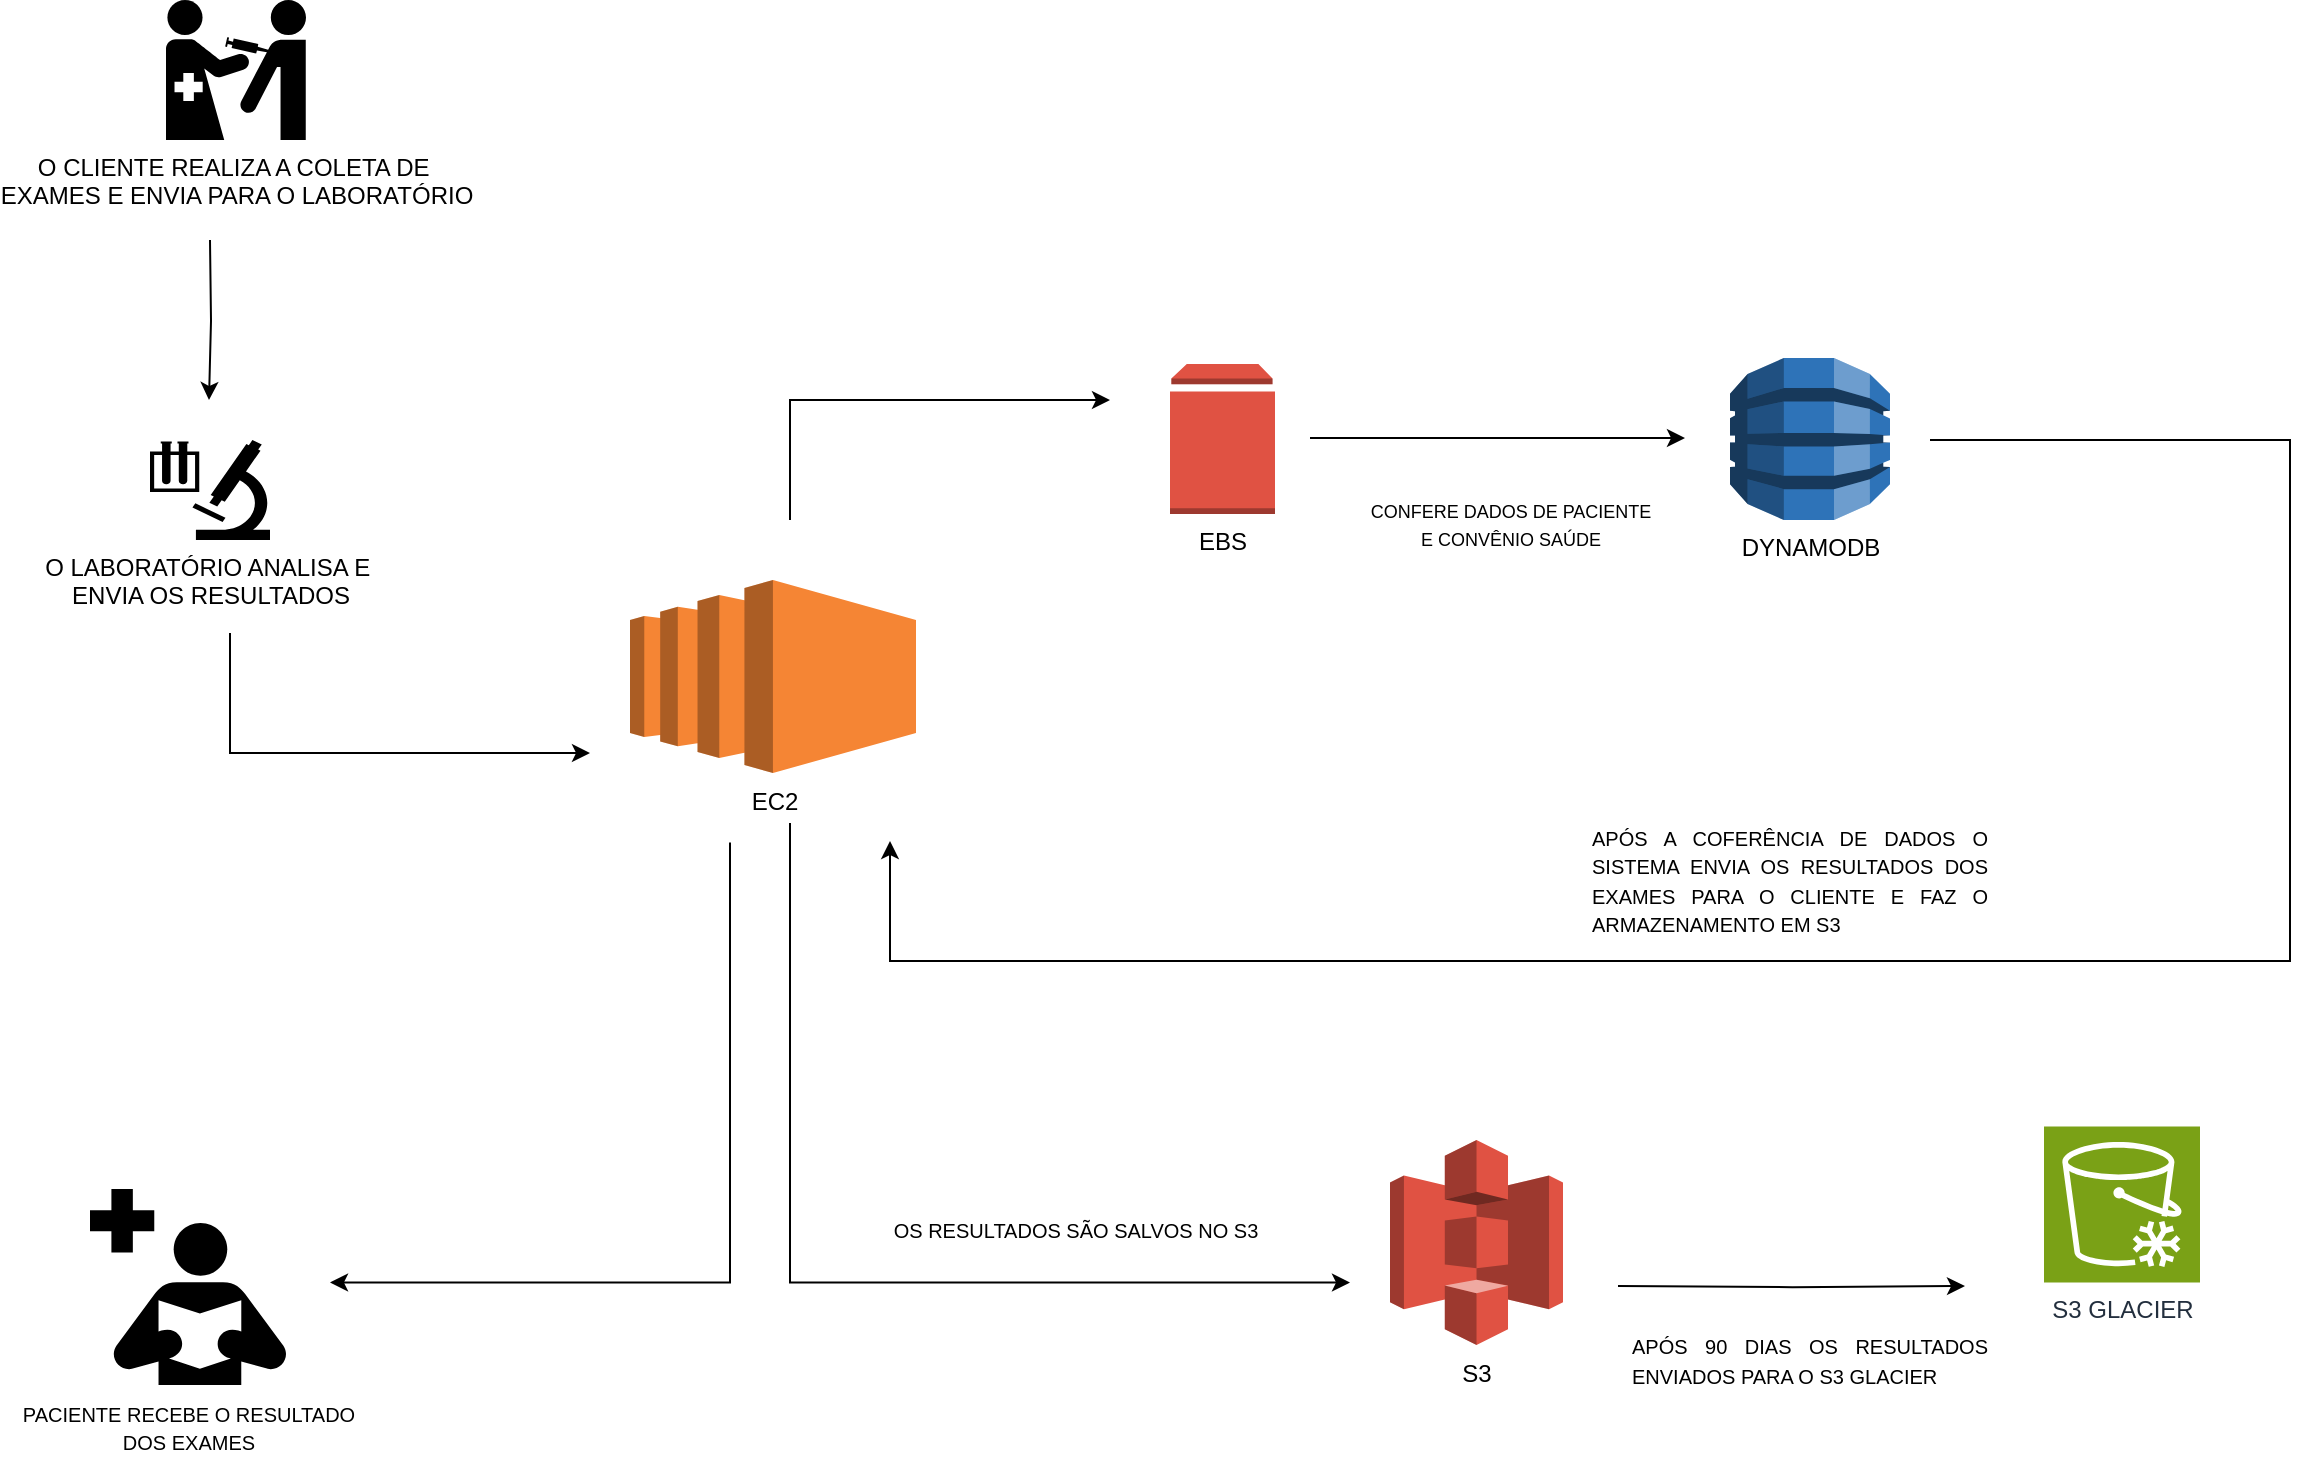 <?xml version="1.0" encoding="UTF-8"?>
<mxfile version="28.1.2">
  <diagram id="bqe4KfkksC2Kpb0I698-" name="Página-3">
    <mxGraphModel dx="2235" dy="841" grid="1" gridSize="10" guides="1" tooltips="1" connect="1" arrows="1" fold="1" page="1" pageScale="1" pageWidth="827" pageHeight="1169" math="0" shadow="0">
      <root>
        <mxCell id="0" />
        <mxCell id="1" parent="0" />
        <mxCell id="GUGX6WQfOTojX4kOpEi--62" value="&lt;div&gt;&lt;br&gt;&lt;/div&gt;&lt;div&gt;&lt;br&gt;&lt;/div&gt;&lt;div&gt;&lt;font style=&quot;font-size: 9px;&quot;&gt;&lt;br&gt;&lt;/font&gt;&lt;/div&gt;&lt;div&gt;&lt;font style=&quot;font-size: 9px;&quot;&gt;CONFERE DADOS DE PACIENTE&lt;/font&gt;&lt;/div&gt;&lt;div&gt;&lt;font style=&quot;font-size: 9px;&quot;&gt;E CONVÊNIO SAÚDE&lt;/font&gt;&lt;/div&gt;" style="edgeStyle=orthogonalEdgeStyle;rounded=0;orthogonalLoop=1;jettySize=auto;html=1;fontFamily=Helvetica;fontSize=12;fontColor=#000000;labelBackgroundColor=none;" edge="1" parent="1">
          <mxGeometry x="0.067" y="-21" relative="1" as="geometry">
            <mxPoint x="447.5" y="319" as="targetPoint" />
            <mxPoint x="260" y="319" as="sourcePoint" />
            <mxPoint as="offset" />
          </mxGeometry>
        </mxCell>
        <mxCell id="GUGX6WQfOTojX4kOpEi--58" style="edgeStyle=orthogonalEdgeStyle;rounded=0;orthogonalLoop=1;jettySize=auto;html=1;fontFamily=Helvetica;fontSize=12;fontColor=#000000;" edge="1" parent="1">
          <mxGeometry relative="1" as="geometry">
            <mxPoint x="-290.5" y="300" as="targetPoint" />
            <mxPoint x="-290" y="220" as="sourcePoint" />
          </mxGeometry>
        </mxCell>
        <mxCell id="o2DdpPJfDWeK0jmi44M6-1" value="O CLIENTE REALIZA A COLETA DE&amp;nbsp;&lt;div&gt;EXAMES E ENVIA PARA O LABORATÓRIO&lt;/div&gt;" style="shape=mxgraph.signs.healthcare.immunizations;html=1;pointerEvents=1;fillColor=#000000;strokeColor=none;verticalLabelPosition=bottom;verticalAlign=top;align=center;sketch=0;" vertex="1" parent="1">
          <mxGeometry x="-312" y="100" width="70" height="70" as="geometry" />
        </mxCell>
        <mxCell id="GUGX6WQfOTojX4kOpEi--60" style="edgeStyle=orthogonalEdgeStyle;rounded=0;orthogonalLoop=1;jettySize=auto;html=1;fontFamily=Helvetica;fontSize=12;fontColor=#000000;" edge="1" parent="1">
          <mxGeometry relative="1" as="geometry">
            <mxPoint x="-100" y="476.5" as="targetPoint" />
            <mxPoint x="-280" y="416.5" as="sourcePoint" />
            <Array as="points">
              <mxPoint x="-280" y="476.5" />
              <mxPoint x="-100" y="476.5" />
            </Array>
          </mxGeometry>
        </mxCell>
        <mxCell id="o2DdpPJfDWeK0jmi44M6-2" value="O LABORATÓRIO ANALISA E&amp;nbsp;&lt;div&gt;ENVIA OS RESULTADOS&lt;/div&gt;" style="shape=mxgraph.signs.science.laboratory;html=1;pointerEvents=1;fillColor=#000000;strokeColor=none;verticalLabelPosition=bottom;verticalAlign=top;align=center;sketch=0;" vertex="1" parent="1">
          <mxGeometry x="-320" y="320" width="60" height="50" as="geometry" />
        </mxCell>
        <mxCell id="GUGX6WQfOTojX4kOpEi--61" style="edgeStyle=orthogonalEdgeStyle;rounded=0;orthogonalLoop=1;jettySize=auto;html=1;fontFamily=Helvetica;fontSize=12;fontColor=#000000;" edge="1" parent="1">
          <mxGeometry relative="1" as="geometry">
            <mxPoint y="360" as="sourcePoint" />
            <mxPoint x="160" y="300" as="targetPoint" />
            <Array as="points">
              <mxPoint y="300" />
            </Array>
          </mxGeometry>
        </mxCell>
        <mxCell id="GUGX6WQfOTojX4kOpEi--64" style="edgeStyle=orthogonalEdgeStyle;rounded=0;orthogonalLoop=1;jettySize=auto;html=1;fontFamily=Helvetica;fontSize=12;fontColor=#000000;" edge="1" parent="1">
          <mxGeometry relative="1" as="geometry">
            <mxPoint y="511.5" as="sourcePoint" />
            <mxPoint x="280" y="741.25" as="targetPoint" />
            <Array as="points">
              <mxPoint y="741.25" />
            </Array>
          </mxGeometry>
        </mxCell>
        <mxCell id="o2DdpPJfDWeK0jmi44M6-3" value="EC2" style="outlineConnect=0;dashed=0;verticalLabelPosition=bottom;verticalAlign=top;align=center;html=1;shape=mxgraph.aws3.ec2;fillColor=#F58534;gradientColor=none;" vertex="1" parent="1">
          <mxGeometry x="-80" y="390" width="143" height="96.5" as="geometry" />
        </mxCell>
        <mxCell id="o2DdpPJfDWeK0jmi44M6-4" value="EBS" style="outlineConnect=0;dashed=0;verticalLabelPosition=bottom;verticalAlign=top;align=center;html=1;shape=mxgraph.aws3.volume;fillColor=#E05243;gradientColor=none;" vertex="1" parent="1">
          <mxGeometry x="190" y="282" width="52.5" height="75" as="geometry" />
        </mxCell>
        <mxCell id="GUGX6WQfOTojX4kOpEi--63" style="edgeStyle=orthogonalEdgeStyle;rounded=0;orthogonalLoop=1;jettySize=auto;html=1;fontFamily=Helvetica;fontSize=12;fontColor=#000000;" edge="1" parent="1">
          <mxGeometry relative="1" as="geometry">
            <mxPoint x="50" y="520.5" as="targetPoint" />
            <mxPoint x="570" y="320" as="sourcePoint" />
            <Array as="points">
              <mxPoint x="750" y="320.5" />
              <mxPoint x="750" y="580.5" />
            </Array>
          </mxGeometry>
        </mxCell>
        <mxCell id="GUGX6WQfOTojX4kOpEi--2" value="DYNAMODB&lt;div&gt;&lt;br&gt;&lt;/div&gt;" style="outlineConnect=0;dashed=0;verticalLabelPosition=bottom;verticalAlign=top;align=center;html=1;shape=mxgraph.aws3.dynamo_db;fillColor=#2E73B8;gradientColor=none;" vertex="1" parent="1">
          <mxGeometry x="470" y="279" width="80" height="81" as="geometry" />
        </mxCell>
        <mxCell id="GUGX6WQfOTojX4kOpEi--65" style="edgeStyle=orthogonalEdgeStyle;rounded=0;orthogonalLoop=1;jettySize=auto;html=1;fontFamily=Helvetica;fontSize=12;fontColor=#000000;" edge="1" parent="1">
          <mxGeometry relative="1" as="geometry">
            <mxPoint x="587.5" y="743" as="targetPoint" />
            <mxPoint x="414" y="743.05" as="sourcePoint" />
          </mxGeometry>
        </mxCell>
        <mxCell id="GUGX6WQfOTojX4kOpEi--3" value="S3&lt;div&gt;&lt;br&gt;&lt;/div&gt;" style="outlineConnect=0;dashed=0;verticalLabelPosition=bottom;verticalAlign=top;align=center;html=1;shape=mxgraph.aws3.s3;fillColor=#E05243;gradientColor=none;" vertex="1" parent="1">
          <mxGeometry x="300" y="670" width="86.5" height="102.5" as="geometry" />
        </mxCell>
        <mxCell id="GUGX6WQfOTojX4kOpEi--4" value="S3 GLACIER" style="sketch=0;points=[[0,0,0],[0.25,0,0],[0.5,0,0],[0.75,0,0],[1,0,0],[0,1,0],[0.25,1,0],[0.5,1,0],[0.75,1,0],[1,1,0],[0,0.25,0],[0,0.5,0],[0,0.75,0],[1,0.25,0],[1,0.5,0],[1,0.75,0]];outlineConnect=0;fontColor=#232F3E;fillColor=#7AA116;strokeColor=#ffffff;dashed=0;verticalLabelPosition=bottom;verticalAlign=top;align=center;html=1;fontSize=12;fontStyle=0;aspect=fixed;shape=mxgraph.aws4.resourceIcon;resIcon=mxgraph.aws4.glacier;" vertex="1" parent="1">
          <mxGeometry x="627" y="663.25" width="78" height="78" as="geometry" />
        </mxCell>
        <mxCell id="GUGX6WQfOTojX4kOpEi--11" value="&lt;div style=&quot;text-align: justify;&quot;&gt;&lt;span style=&quot;background-color: transparent; color: light-dark(rgb(0, 0, 0), rgb(255, 255, 255));&quot;&gt;&lt;font style=&quot;font-size: 10px;&quot;&gt;APÓS A COFERÊNCIA DE DADOS O SISTEMA ENVIA OS RESULTADOS DOS EXAMES PARA O CLIENTE E FAZ O ARMAZENAMENTO EM S3&lt;/font&gt;&lt;/span&gt;&lt;/div&gt;" style="text;strokeColor=none;align=center;fillColor=none;html=1;verticalAlign=middle;whiteSpace=wrap;rounded=0;" vertex="1" parent="1">
          <mxGeometry x="400" y="524.5" width="200" height="30" as="geometry" />
        </mxCell>
        <mxCell id="GUGX6WQfOTojX4kOpEi--17" value="&lt;div style=&quot;text-align: justify;&quot;&gt;&lt;span style=&quot;font-size: 10px; background-color: transparent; color: light-dark(rgb(0, 0, 0), rgb(255, 255, 255));&quot;&gt;APÓS 90 DIAS OS RESULTADOS ENVIADOS PARA O S3 GLACIER&lt;/span&gt;&lt;/div&gt;" style="text;strokeColor=none;align=center;fillColor=none;html=1;verticalAlign=middle;whiteSpace=wrap;rounded=0;" vertex="1" parent="1">
          <mxGeometry x="420" y="760" width="180" height="40" as="geometry" />
        </mxCell>
        <mxCell id="GUGX6WQfOTojX4kOpEi--21" value="&lt;font style=&quot;font-size: 10px;&quot;&gt;PACIENTE RECEBE O RESULTADO&lt;/font&gt;&lt;div&gt;&lt;font style=&quot;font-size: 10px;&quot;&gt;DOS EXAMES&lt;/font&gt;&lt;/div&gt;" style="shape=mxgraph.signs.healthcare.medical_library;html=1;pointerEvents=1;fillColor=#000000;strokeColor=none;verticalLabelPosition=bottom;verticalAlign=top;align=center;sketch=0;" vertex="1" parent="1">
          <mxGeometry x="-350" y="694.5" width="98" height="98" as="geometry" />
        </mxCell>
        <mxCell id="GUGX6WQfOTojX4kOpEi--57" value="&lt;font style=&quot;font-size: 10px;&quot;&gt;OS RESULTADOS SÃO SALVOS NO S3&lt;/font&gt;" style="text;strokeColor=none;align=center;fillColor=none;html=1;verticalAlign=middle;whiteSpace=wrap;rounded=0;" vertex="1" parent="1">
          <mxGeometry x="42.5" y="699.5" width="200" height="30" as="geometry" />
        </mxCell>
        <mxCell id="GUGX6WQfOTojX4kOpEi--66" style="edgeStyle=orthogonalEdgeStyle;rounded=0;orthogonalLoop=1;jettySize=auto;html=1;fontFamily=Helvetica;fontSize=12;fontColor=#000000;" edge="1" parent="1">
          <mxGeometry relative="1" as="geometry">
            <mxPoint x="-30" y="521.25" as="sourcePoint" />
            <mxPoint x="-230" y="741.25" as="targetPoint" />
            <Array as="points">
              <mxPoint x="-30" y="741.25" />
            </Array>
          </mxGeometry>
        </mxCell>
      </root>
    </mxGraphModel>
  </diagram>
</mxfile>
